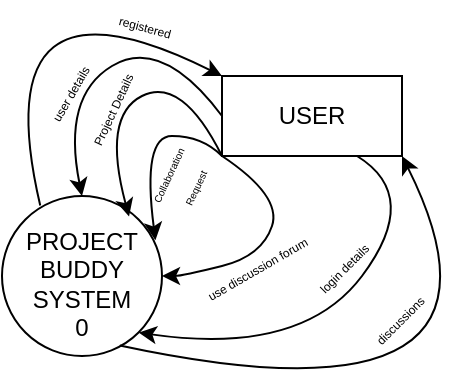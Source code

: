 <mxfile version="22.0.4" type="github">
  <diagram name="DFD" id="KFDiwjgnquG4kZcUtKlA">
    <mxGraphModel dx="600" dy="323" grid="1" gridSize="10" guides="1" tooltips="1" connect="1" arrows="1" fold="1" page="1" pageScale="1" pageWidth="850" pageHeight="1100" math="0" shadow="0">
      <root>
        <mxCell id="0" />
        <mxCell id="1" parent="0" />
        <mxCell id="cpr-SET_LJG-gVqA4TEm-1" value="" style="ellipse;whiteSpace=wrap;html=1;aspect=fixed;" vertex="1" parent="1">
          <mxGeometry x="110" y="160" width="80" height="80" as="geometry" />
        </mxCell>
        <mxCell id="cpr-SET_LJG-gVqA4TEm-2" value="" style="rounded=0;whiteSpace=wrap;html=1;" vertex="1" parent="1">
          <mxGeometry x="220" y="100" width="90" height="40" as="geometry" />
        </mxCell>
        <mxCell id="cpr-SET_LJG-gVqA4TEm-3" value="" style="curved=1;endArrow=classic;html=1;rounded=0;exitX=0.239;exitY=0.06;exitDx=0;exitDy=0;exitPerimeter=0;entryX=0;entryY=0;entryDx=0;entryDy=0;" edge="1" parent="1" source="cpr-SET_LJG-gVqA4TEm-1" target="cpr-SET_LJG-gVqA4TEm-2">
          <mxGeometry width="50" height="50" relative="1" as="geometry">
            <mxPoint x="125" y="150" as="sourcePoint" />
            <mxPoint x="175" y="100" as="targetPoint" />
            <Array as="points">
              <mxPoint x="100" y="40" />
            </Array>
          </mxGeometry>
        </mxCell>
        <mxCell id="cpr-SET_LJG-gVqA4TEm-4" value="" style="curved=1;endArrow=classic;html=1;rounded=0;exitX=0.736;exitY=0.934;exitDx=0;exitDy=0;exitPerimeter=0;entryX=1;entryY=1;entryDx=0;entryDy=0;" edge="1" parent="1" source="cpr-SET_LJG-gVqA4TEm-1" target="cpr-SET_LJG-gVqA4TEm-2">
          <mxGeometry width="50" height="50" relative="1" as="geometry">
            <mxPoint x="234" y="265" as="sourcePoint" />
            <mxPoint x="325" y="200" as="targetPoint" />
            <Array as="points">
              <mxPoint x="380" y="280" />
            </Array>
          </mxGeometry>
        </mxCell>
        <mxCell id="cpr-SET_LJG-gVqA4TEm-5" value="" style="curved=1;endArrow=classic;html=1;rounded=0;entryX=0.5;entryY=0;entryDx=0;entryDy=0;exitX=0;exitY=0.25;exitDx=0;exitDy=0;" edge="1" parent="1" target="cpr-SET_LJG-gVqA4TEm-1">
          <mxGeometry width="50" height="50" relative="1" as="geometry">
            <mxPoint x="220" y="120" as="sourcePoint" />
            <mxPoint x="150" y="170" as="targetPoint" />
            <Array as="points">
              <mxPoint x="190" y="80" />
              <mxPoint x="140" y="110" />
            </Array>
          </mxGeometry>
        </mxCell>
        <mxCell id="cpr-SET_LJG-gVqA4TEm-6" value="" style="curved=1;endArrow=classic;html=1;rounded=0;entryX=0.794;entryY=0.128;entryDx=0;entryDy=0;entryPerimeter=0;exitX=0;exitY=0.75;exitDx=0;exitDy=0;" edge="1" parent="1" target="cpr-SET_LJG-gVqA4TEm-1">
          <mxGeometry width="50" height="50" relative="1" as="geometry">
            <mxPoint x="220" y="140" as="sourcePoint" />
            <mxPoint x="166.64" y="174.32" as="targetPoint" />
            <Array as="points">
              <mxPoint x="200" y="100" />
              <mxPoint x="160" y="120" />
            </Array>
          </mxGeometry>
        </mxCell>
        <mxCell id="cpr-SET_LJG-gVqA4TEm-7" value="" style="curved=1;endArrow=classic;html=1;rounded=0;entryX=0.959;entryY=0.277;entryDx=0;entryDy=0;entryPerimeter=0;exitX=0;exitY=1;exitDx=0;exitDy=0;" edge="1" parent="1" source="cpr-SET_LJG-gVqA4TEm-2" target="cpr-SET_LJG-gVqA4TEm-1">
          <mxGeometry width="50" height="50" relative="1" as="geometry">
            <mxPoint x="230" y="160" as="sourcePoint" />
            <mxPoint x="184" y="190" as="targetPoint" />
            <Array as="points">
              <mxPoint x="210" y="130" />
              <mxPoint x="180" y="130" />
            </Array>
          </mxGeometry>
        </mxCell>
        <mxCell id="cpr-SET_LJG-gVqA4TEm-8" value="" style="curved=1;endArrow=classic;html=1;rounded=0;exitX=0;exitY=1;exitDx=0;exitDy=0;entryX=1;entryY=0.5;entryDx=0;entryDy=0;" edge="1" parent="1" source="cpr-SET_LJG-gVqA4TEm-2" target="cpr-SET_LJG-gVqA4TEm-1">
          <mxGeometry width="50" height="50" relative="1" as="geometry">
            <mxPoint x="190" y="190" as="sourcePoint" />
            <mxPoint x="220" y="210" as="targetPoint" />
            <Array as="points">
              <mxPoint x="250" y="160" />
              <mxPoint x="240" y="190" />
              <mxPoint x="200" y="200" />
            </Array>
          </mxGeometry>
        </mxCell>
        <mxCell id="cpr-SET_LJG-gVqA4TEm-9" value="" style="curved=1;endArrow=classic;html=1;rounded=0;entryX=1;entryY=1;entryDx=0;entryDy=0;exitX=0.75;exitY=1;exitDx=0;exitDy=0;" edge="1" parent="1" source="cpr-SET_LJG-gVqA4TEm-2" target="cpr-SET_LJG-gVqA4TEm-1">
          <mxGeometry width="50" height="50" relative="1" as="geometry">
            <mxPoint x="400" y="160" as="sourcePoint" />
            <mxPoint x="450" y="110" as="targetPoint" />
            <Array as="points">
              <mxPoint x="320" y="160" />
              <mxPoint x="260" y="240" />
            </Array>
          </mxGeometry>
        </mxCell>
        <mxCell id="cpr-SET_LJG-gVqA4TEm-10" value="USER" style="text;html=1;strokeColor=none;fillColor=none;align=center;verticalAlign=middle;whiteSpace=wrap;rounded=0;" vertex="1" parent="1">
          <mxGeometry x="235" y="105" width="60" height="30" as="geometry" />
        </mxCell>
        <mxCell id="cpr-SET_LJG-gVqA4TEm-11" value="PROJECT&lt;br&gt;BUDDY&lt;br&gt;SYSTEM&lt;br&gt;0" style="text;html=1;strokeColor=none;fillColor=none;align=center;verticalAlign=middle;whiteSpace=wrap;rounded=0;" vertex="1" parent="1">
          <mxGeometry x="120" y="189" width="60" height="30" as="geometry" />
        </mxCell>
        <mxCell id="cpr-SET_LJG-gVqA4TEm-12" value="&lt;font style=&quot;font-size: 6px;&quot;&gt;registered&lt;/font&gt;" style="text;html=1;strokeColor=none;fillColor=none;align=center;verticalAlign=middle;whiteSpace=wrap;rounded=0;rotation=15;" vertex="1" parent="1">
          <mxGeometry x="157" y="69" width="50" height="10" as="geometry" />
        </mxCell>
        <mxCell id="cpr-SET_LJG-gVqA4TEm-15" value="&lt;font style=&quot;font-size: 6px;&quot;&gt;user details&lt;/font&gt;" style="text;html=1;strokeColor=none;fillColor=none;align=center;verticalAlign=middle;whiteSpace=wrap;rounded=0;rotation=-60;" vertex="1" parent="1">
          <mxGeometry x="113" y="93" width="60" height="30" as="geometry" />
        </mxCell>
        <mxCell id="cpr-SET_LJG-gVqA4TEm-16" value="&lt;span style=&quot;font-size: 6px;&quot;&gt;Project Details&lt;br&gt;&lt;br&gt;&lt;/span&gt;" style="text;html=1;strokeColor=none;fillColor=none;align=center;verticalAlign=middle;whiteSpace=wrap;rounded=0;rotation=-65;" vertex="1" parent="1">
          <mxGeometry x="150" y="117" width="41" height="4" as="geometry" />
        </mxCell>
        <mxCell id="cpr-SET_LJG-gVqA4TEm-21" value="&lt;font style=&quot;font-size: 5px;&quot;&gt;Collaboration Request&lt;/font&gt;" style="text;html=1;strokeColor=none;fillColor=none;align=center;verticalAlign=middle;whiteSpace=wrap;rounded=0;rotation=-65;" vertex="1" parent="1">
          <mxGeometry x="177.36" y="150.86" width="42.27" height="1" as="geometry" />
        </mxCell>
        <mxCell id="cpr-SET_LJG-gVqA4TEm-22" value="&lt;font style=&quot;font-size: 6px;&quot;&gt;use discussion forum&lt;/font&gt;" style="text;html=1;strokeColor=none;fillColor=none;align=center;verticalAlign=middle;whiteSpace=wrap;rounded=0;rotation=-30;" vertex="1" parent="1">
          <mxGeometry x="207" y="180" width="60" height="30" as="geometry" />
        </mxCell>
        <mxCell id="cpr-SET_LJG-gVqA4TEm-24" value="&lt;span style=&quot;font-size: 6px;&quot;&gt;login details&lt;/span&gt;" style="text;html=1;strokeColor=none;fillColor=none;align=center;verticalAlign=middle;whiteSpace=wrap;rounded=0;rotation=-45;" vertex="1" parent="1">
          <mxGeometry x="250" y="180" width="60" height="30" as="geometry" />
        </mxCell>
        <mxCell id="cpr-SET_LJG-gVqA4TEm-25" value="&lt;span style=&quot;font-size: 6px;&quot;&gt;discussions&lt;/span&gt;" style="text;html=1;strokeColor=none;fillColor=none;align=center;verticalAlign=middle;whiteSpace=wrap;rounded=0;rotation=-45;" vertex="1" parent="1">
          <mxGeometry x="278" y="206" width="60" height="30" as="geometry" />
        </mxCell>
      </root>
    </mxGraphModel>
  </diagram>
</mxfile>
